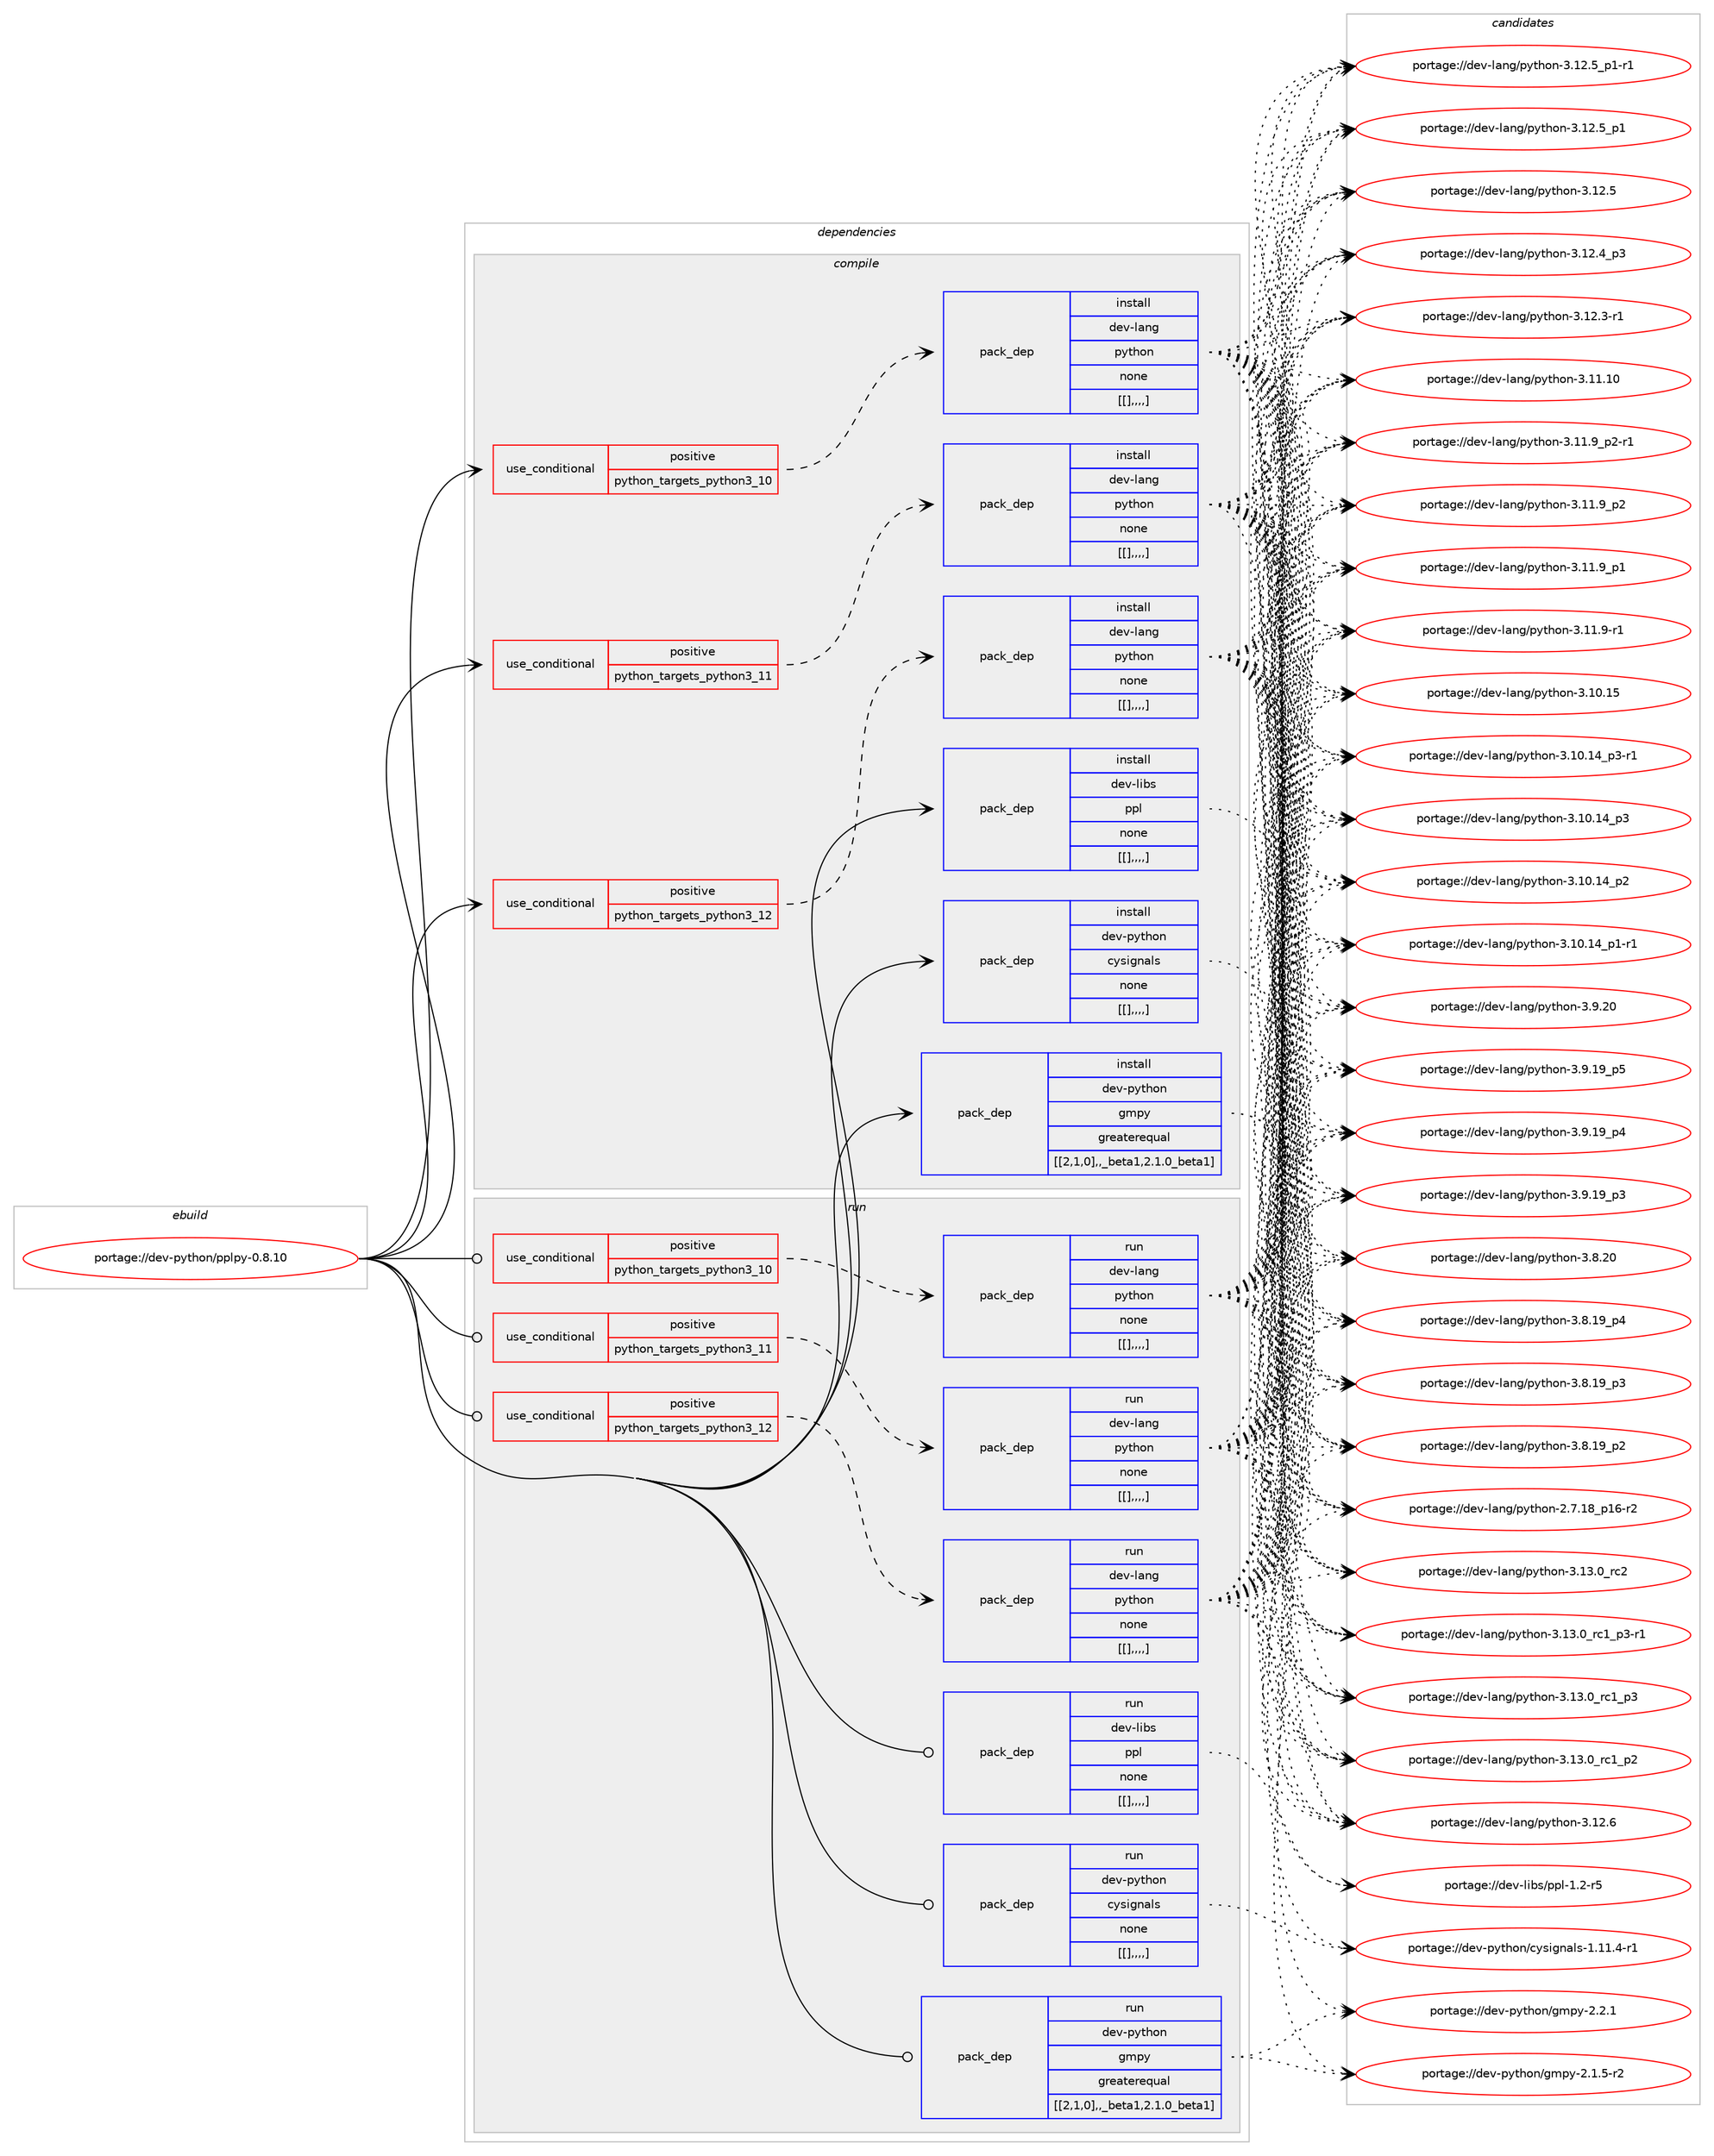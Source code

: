 digraph prolog {

# *************
# Graph options
# *************

newrank=true;
concentrate=true;
compound=true;
graph [rankdir=LR,fontname=Helvetica,fontsize=10,ranksep=1.5];#, ranksep=2.5, nodesep=0.2];
edge  [arrowhead=vee];
node  [fontname=Helvetica,fontsize=10];

# **********
# The ebuild
# **********

subgraph cluster_leftcol {
color=gray;
label=<<i>ebuild</i>>;
id [label="portage://dev-python/pplpy-0.8.10", color=red, width=4, href="../dev-python/pplpy-0.8.10.svg"];
}

# ****************
# The dependencies
# ****************

subgraph cluster_midcol {
color=gray;
label=<<i>dependencies</i>>;
subgraph cluster_compile {
fillcolor="#eeeeee";
style=filled;
label=<<i>compile</i>>;
subgraph cond36958 {
dependency156273 [label=<<TABLE BORDER="0" CELLBORDER="1" CELLSPACING="0" CELLPADDING="4"><TR><TD ROWSPAN="3" CELLPADDING="10">use_conditional</TD></TR><TR><TD>positive</TD></TR><TR><TD>python_targets_python3_10</TD></TR></TABLE>>, shape=none, color=red];
subgraph pack118095 {
dependency156274 [label=<<TABLE BORDER="0" CELLBORDER="1" CELLSPACING="0" CELLPADDING="4" WIDTH="220"><TR><TD ROWSPAN="6" CELLPADDING="30">pack_dep</TD></TR><TR><TD WIDTH="110">install</TD></TR><TR><TD>dev-lang</TD></TR><TR><TD>python</TD></TR><TR><TD>none</TD></TR><TR><TD>[[],,,,]</TD></TR></TABLE>>, shape=none, color=blue];
}
dependency156273:e -> dependency156274:w [weight=20,style="dashed",arrowhead="vee"];
}
id:e -> dependency156273:w [weight=20,style="solid",arrowhead="vee"];
subgraph cond36959 {
dependency156275 [label=<<TABLE BORDER="0" CELLBORDER="1" CELLSPACING="0" CELLPADDING="4"><TR><TD ROWSPAN="3" CELLPADDING="10">use_conditional</TD></TR><TR><TD>positive</TD></TR><TR><TD>python_targets_python3_11</TD></TR></TABLE>>, shape=none, color=red];
subgraph pack118096 {
dependency156276 [label=<<TABLE BORDER="0" CELLBORDER="1" CELLSPACING="0" CELLPADDING="4" WIDTH="220"><TR><TD ROWSPAN="6" CELLPADDING="30">pack_dep</TD></TR><TR><TD WIDTH="110">install</TD></TR><TR><TD>dev-lang</TD></TR><TR><TD>python</TD></TR><TR><TD>none</TD></TR><TR><TD>[[],,,,]</TD></TR></TABLE>>, shape=none, color=blue];
}
dependency156275:e -> dependency156276:w [weight=20,style="dashed",arrowhead="vee"];
}
id:e -> dependency156275:w [weight=20,style="solid",arrowhead="vee"];
subgraph cond36960 {
dependency156277 [label=<<TABLE BORDER="0" CELLBORDER="1" CELLSPACING="0" CELLPADDING="4"><TR><TD ROWSPAN="3" CELLPADDING="10">use_conditional</TD></TR><TR><TD>positive</TD></TR><TR><TD>python_targets_python3_12</TD></TR></TABLE>>, shape=none, color=red];
subgraph pack118097 {
dependency156278 [label=<<TABLE BORDER="0" CELLBORDER="1" CELLSPACING="0" CELLPADDING="4" WIDTH="220"><TR><TD ROWSPAN="6" CELLPADDING="30">pack_dep</TD></TR><TR><TD WIDTH="110">install</TD></TR><TR><TD>dev-lang</TD></TR><TR><TD>python</TD></TR><TR><TD>none</TD></TR><TR><TD>[[],,,,]</TD></TR></TABLE>>, shape=none, color=blue];
}
dependency156277:e -> dependency156278:w [weight=20,style="dashed",arrowhead="vee"];
}
id:e -> dependency156277:w [weight=20,style="solid",arrowhead="vee"];
subgraph pack118098 {
dependency156279 [label=<<TABLE BORDER="0" CELLBORDER="1" CELLSPACING="0" CELLPADDING="4" WIDTH="220"><TR><TD ROWSPAN="6" CELLPADDING="30">pack_dep</TD></TR><TR><TD WIDTH="110">install</TD></TR><TR><TD>dev-libs</TD></TR><TR><TD>ppl</TD></TR><TR><TD>none</TD></TR><TR><TD>[[],,,,]</TD></TR></TABLE>>, shape=none, color=blue];
}
id:e -> dependency156279:w [weight=20,style="solid",arrowhead="vee"];
subgraph pack118099 {
dependency156280 [label=<<TABLE BORDER="0" CELLBORDER="1" CELLSPACING="0" CELLPADDING="4" WIDTH="220"><TR><TD ROWSPAN="6" CELLPADDING="30">pack_dep</TD></TR><TR><TD WIDTH="110">install</TD></TR><TR><TD>dev-python</TD></TR><TR><TD>cysignals</TD></TR><TR><TD>none</TD></TR><TR><TD>[[],,,,]</TD></TR></TABLE>>, shape=none, color=blue];
}
id:e -> dependency156280:w [weight=20,style="solid",arrowhead="vee"];
subgraph pack118100 {
dependency156281 [label=<<TABLE BORDER="0" CELLBORDER="1" CELLSPACING="0" CELLPADDING="4" WIDTH="220"><TR><TD ROWSPAN="6" CELLPADDING="30">pack_dep</TD></TR><TR><TD WIDTH="110">install</TD></TR><TR><TD>dev-python</TD></TR><TR><TD>gmpy</TD></TR><TR><TD>greaterequal</TD></TR><TR><TD>[[2,1,0],,_beta1,2.1.0_beta1]</TD></TR></TABLE>>, shape=none, color=blue];
}
id:e -> dependency156281:w [weight=20,style="solid",arrowhead="vee"];
}
subgraph cluster_compileandrun {
fillcolor="#eeeeee";
style=filled;
label=<<i>compile and run</i>>;
}
subgraph cluster_run {
fillcolor="#eeeeee";
style=filled;
label=<<i>run</i>>;
subgraph cond36961 {
dependency156282 [label=<<TABLE BORDER="0" CELLBORDER="1" CELLSPACING="0" CELLPADDING="4"><TR><TD ROWSPAN="3" CELLPADDING="10">use_conditional</TD></TR><TR><TD>positive</TD></TR><TR><TD>python_targets_python3_10</TD></TR></TABLE>>, shape=none, color=red];
subgraph pack118101 {
dependency156283 [label=<<TABLE BORDER="0" CELLBORDER="1" CELLSPACING="0" CELLPADDING="4" WIDTH="220"><TR><TD ROWSPAN="6" CELLPADDING="30">pack_dep</TD></TR><TR><TD WIDTH="110">run</TD></TR><TR><TD>dev-lang</TD></TR><TR><TD>python</TD></TR><TR><TD>none</TD></TR><TR><TD>[[],,,,]</TD></TR></TABLE>>, shape=none, color=blue];
}
dependency156282:e -> dependency156283:w [weight=20,style="dashed",arrowhead="vee"];
}
id:e -> dependency156282:w [weight=20,style="solid",arrowhead="odot"];
subgraph cond36962 {
dependency156284 [label=<<TABLE BORDER="0" CELLBORDER="1" CELLSPACING="0" CELLPADDING="4"><TR><TD ROWSPAN="3" CELLPADDING="10">use_conditional</TD></TR><TR><TD>positive</TD></TR><TR><TD>python_targets_python3_11</TD></TR></TABLE>>, shape=none, color=red];
subgraph pack118102 {
dependency156285 [label=<<TABLE BORDER="0" CELLBORDER="1" CELLSPACING="0" CELLPADDING="4" WIDTH="220"><TR><TD ROWSPAN="6" CELLPADDING="30">pack_dep</TD></TR><TR><TD WIDTH="110">run</TD></TR><TR><TD>dev-lang</TD></TR><TR><TD>python</TD></TR><TR><TD>none</TD></TR><TR><TD>[[],,,,]</TD></TR></TABLE>>, shape=none, color=blue];
}
dependency156284:e -> dependency156285:w [weight=20,style="dashed",arrowhead="vee"];
}
id:e -> dependency156284:w [weight=20,style="solid",arrowhead="odot"];
subgraph cond36963 {
dependency156286 [label=<<TABLE BORDER="0" CELLBORDER="1" CELLSPACING="0" CELLPADDING="4"><TR><TD ROWSPAN="3" CELLPADDING="10">use_conditional</TD></TR><TR><TD>positive</TD></TR><TR><TD>python_targets_python3_12</TD></TR></TABLE>>, shape=none, color=red];
subgraph pack118103 {
dependency156287 [label=<<TABLE BORDER="0" CELLBORDER="1" CELLSPACING="0" CELLPADDING="4" WIDTH="220"><TR><TD ROWSPAN="6" CELLPADDING="30">pack_dep</TD></TR><TR><TD WIDTH="110">run</TD></TR><TR><TD>dev-lang</TD></TR><TR><TD>python</TD></TR><TR><TD>none</TD></TR><TR><TD>[[],,,,]</TD></TR></TABLE>>, shape=none, color=blue];
}
dependency156286:e -> dependency156287:w [weight=20,style="dashed",arrowhead="vee"];
}
id:e -> dependency156286:w [weight=20,style="solid",arrowhead="odot"];
subgraph pack118104 {
dependency156288 [label=<<TABLE BORDER="0" CELLBORDER="1" CELLSPACING="0" CELLPADDING="4" WIDTH="220"><TR><TD ROWSPAN="6" CELLPADDING="30">pack_dep</TD></TR><TR><TD WIDTH="110">run</TD></TR><TR><TD>dev-libs</TD></TR><TR><TD>ppl</TD></TR><TR><TD>none</TD></TR><TR><TD>[[],,,,]</TD></TR></TABLE>>, shape=none, color=blue];
}
id:e -> dependency156288:w [weight=20,style="solid",arrowhead="odot"];
subgraph pack118105 {
dependency156289 [label=<<TABLE BORDER="0" CELLBORDER="1" CELLSPACING="0" CELLPADDING="4" WIDTH="220"><TR><TD ROWSPAN="6" CELLPADDING="30">pack_dep</TD></TR><TR><TD WIDTH="110">run</TD></TR><TR><TD>dev-python</TD></TR><TR><TD>cysignals</TD></TR><TR><TD>none</TD></TR><TR><TD>[[],,,,]</TD></TR></TABLE>>, shape=none, color=blue];
}
id:e -> dependency156289:w [weight=20,style="solid",arrowhead="odot"];
subgraph pack118106 {
dependency156290 [label=<<TABLE BORDER="0" CELLBORDER="1" CELLSPACING="0" CELLPADDING="4" WIDTH="220"><TR><TD ROWSPAN="6" CELLPADDING="30">pack_dep</TD></TR><TR><TD WIDTH="110">run</TD></TR><TR><TD>dev-python</TD></TR><TR><TD>gmpy</TD></TR><TR><TD>greaterequal</TD></TR><TR><TD>[[2,1,0],,_beta1,2.1.0_beta1]</TD></TR></TABLE>>, shape=none, color=blue];
}
id:e -> dependency156290:w [weight=20,style="solid",arrowhead="odot"];
}
}

# **************
# The candidates
# **************

subgraph cluster_choices {
rank=same;
color=gray;
label=<<i>candidates</i>>;

subgraph choice118095 {
color=black;
nodesep=1;
choice10010111845108971101034711212111610411111045514649514648951149950 [label="portage://dev-lang/python-3.13.0_rc2", color=red, width=4,href="../dev-lang/python-3.13.0_rc2.svg"];
choice1001011184510897110103471121211161041111104551464951464895114994995112514511449 [label="portage://dev-lang/python-3.13.0_rc1_p3-r1", color=red, width=4,href="../dev-lang/python-3.13.0_rc1_p3-r1.svg"];
choice100101118451089711010347112121116104111110455146495146489511499499511251 [label="portage://dev-lang/python-3.13.0_rc1_p3", color=red, width=4,href="../dev-lang/python-3.13.0_rc1_p3.svg"];
choice100101118451089711010347112121116104111110455146495146489511499499511250 [label="portage://dev-lang/python-3.13.0_rc1_p2", color=red, width=4,href="../dev-lang/python-3.13.0_rc1_p2.svg"];
choice10010111845108971101034711212111610411111045514649504654 [label="portage://dev-lang/python-3.12.6", color=red, width=4,href="../dev-lang/python-3.12.6.svg"];
choice1001011184510897110103471121211161041111104551464950465395112494511449 [label="portage://dev-lang/python-3.12.5_p1-r1", color=red, width=4,href="../dev-lang/python-3.12.5_p1-r1.svg"];
choice100101118451089711010347112121116104111110455146495046539511249 [label="portage://dev-lang/python-3.12.5_p1", color=red, width=4,href="../dev-lang/python-3.12.5_p1.svg"];
choice10010111845108971101034711212111610411111045514649504653 [label="portage://dev-lang/python-3.12.5", color=red, width=4,href="../dev-lang/python-3.12.5.svg"];
choice100101118451089711010347112121116104111110455146495046529511251 [label="portage://dev-lang/python-3.12.4_p3", color=red, width=4,href="../dev-lang/python-3.12.4_p3.svg"];
choice100101118451089711010347112121116104111110455146495046514511449 [label="portage://dev-lang/python-3.12.3-r1", color=red, width=4,href="../dev-lang/python-3.12.3-r1.svg"];
choice1001011184510897110103471121211161041111104551464949464948 [label="portage://dev-lang/python-3.11.10", color=red, width=4,href="../dev-lang/python-3.11.10.svg"];
choice1001011184510897110103471121211161041111104551464949465795112504511449 [label="portage://dev-lang/python-3.11.9_p2-r1", color=red, width=4,href="../dev-lang/python-3.11.9_p2-r1.svg"];
choice100101118451089711010347112121116104111110455146494946579511250 [label="portage://dev-lang/python-3.11.9_p2", color=red, width=4,href="../dev-lang/python-3.11.9_p2.svg"];
choice100101118451089711010347112121116104111110455146494946579511249 [label="portage://dev-lang/python-3.11.9_p1", color=red, width=4,href="../dev-lang/python-3.11.9_p1.svg"];
choice100101118451089711010347112121116104111110455146494946574511449 [label="portage://dev-lang/python-3.11.9-r1", color=red, width=4,href="../dev-lang/python-3.11.9-r1.svg"];
choice1001011184510897110103471121211161041111104551464948464953 [label="portage://dev-lang/python-3.10.15", color=red, width=4,href="../dev-lang/python-3.10.15.svg"];
choice100101118451089711010347112121116104111110455146494846495295112514511449 [label="portage://dev-lang/python-3.10.14_p3-r1", color=red, width=4,href="../dev-lang/python-3.10.14_p3-r1.svg"];
choice10010111845108971101034711212111610411111045514649484649529511251 [label="portage://dev-lang/python-3.10.14_p3", color=red, width=4,href="../dev-lang/python-3.10.14_p3.svg"];
choice10010111845108971101034711212111610411111045514649484649529511250 [label="portage://dev-lang/python-3.10.14_p2", color=red, width=4,href="../dev-lang/python-3.10.14_p2.svg"];
choice100101118451089711010347112121116104111110455146494846495295112494511449 [label="portage://dev-lang/python-3.10.14_p1-r1", color=red, width=4,href="../dev-lang/python-3.10.14_p1-r1.svg"];
choice10010111845108971101034711212111610411111045514657465048 [label="portage://dev-lang/python-3.9.20", color=red, width=4,href="../dev-lang/python-3.9.20.svg"];
choice100101118451089711010347112121116104111110455146574649579511253 [label="portage://dev-lang/python-3.9.19_p5", color=red, width=4,href="../dev-lang/python-3.9.19_p5.svg"];
choice100101118451089711010347112121116104111110455146574649579511252 [label="portage://dev-lang/python-3.9.19_p4", color=red, width=4,href="../dev-lang/python-3.9.19_p4.svg"];
choice100101118451089711010347112121116104111110455146574649579511251 [label="portage://dev-lang/python-3.9.19_p3", color=red, width=4,href="../dev-lang/python-3.9.19_p3.svg"];
choice10010111845108971101034711212111610411111045514656465048 [label="portage://dev-lang/python-3.8.20", color=red, width=4,href="../dev-lang/python-3.8.20.svg"];
choice100101118451089711010347112121116104111110455146564649579511252 [label="portage://dev-lang/python-3.8.19_p4", color=red, width=4,href="../dev-lang/python-3.8.19_p4.svg"];
choice100101118451089711010347112121116104111110455146564649579511251 [label="portage://dev-lang/python-3.8.19_p3", color=red, width=4,href="../dev-lang/python-3.8.19_p3.svg"];
choice100101118451089711010347112121116104111110455146564649579511250 [label="portage://dev-lang/python-3.8.19_p2", color=red, width=4,href="../dev-lang/python-3.8.19_p2.svg"];
choice100101118451089711010347112121116104111110455046554649569511249544511450 [label="portage://dev-lang/python-2.7.18_p16-r2", color=red, width=4,href="../dev-lang/python-2.7.18_p16-r2.svg"];
dependency156274:e -> choice10010111845108971101034711212111610411111045514649514648951149950:w [style=dotted,weight="100"];
dependency156274:e -> choice1001011184510897110103471121211161041111104551464951464895114994995112514511449:w [style=dotted,weight="100"];
dependency156274:e -> choice100101118451089711010347112121116104111110455146495146489511499499511251:w [style=dotted,weight="100"];
dependency156274:e -> choice100101118451089711010347112121116104111110455146495146489511499499511250:w [style=dotted,weight="100"];
dependency156274:e -> choice10010111845108971101034711212111610411111045514649504654:w [style=dotted,weight="100"];
dependency156274:e -> choice1001011184510897110103471121211161041111104551464950465395112494511449:w [style=dotted,weight="100"];
dependency156274:e -> choice100101118451089711010347112121116104111110455146495046539511249:w [style=dotted,weight="100"];
dependency156274:e -> choice10010111845108971101034711212111610411111045514649504653:w [style=dotted,weight="100"];
dependency156274:e -> choice100101118451089711010347112121116104111110455146495046529511251:w [style=dotted,weight="100"];
dependency156274:e -> choice100101118451089711010347112121116104111110455146495046514511449:w [style=dotted,weight="100"];
dependency156274:e -> choice1001011184510897110103471121211161041111104551464949464948:w [style=dotted,weight="100"];
dependency156274:e -> choice1001011184510897110103471121211161041111104551464949465795112504511449:w [style=dotted,weight="100"];
dependency156274:e -> choice100101118451089711010347112121116104111110455146494946579511250:w [style=dotted,weight="100"];
dependency156274:e -> choice100101118451089711010347112121116104111110455146494946579511249:w [style=dotted,weight="100"];
dependency156274:e -> choice100101118451089711010347112121116104111110455146494946574511449:w [style=dotted,weight="100"];
dependency156274:e -> choice1001011184510897110103471121211161041111104551464948464953:w [style=dotted,weight="100"];
dependency156274:e -> choice100101118451089711010347112121116104111110455146494846495295112514511449:w [style=dotted,weight="100"];
dependency156274:e -> choice10010111845108971101034711212111610411111045514649484649529511251:w [style=dotted,weight="100"];
dependency156274:e -> choice10010111845108971101034711212111610411111045514649484649529511250:w [style=dotted,weight="100"];
dependency156274:e -> choice100101118451089711010347112121116104111110455146494846495295112494511449:w [style=dotted,weight="100"];
dependency156274:e -> choice10010111845108971101034711212111610411111045514657465048:w [style=dotted,weight="100"];
dependency156274:e -> choice100101118451089711010347112121116104111110455146574649579511253:w [style=dotted,weight="100"];
dependency156274:e -> choice100101118451089711010347112121116104111110455146574649579511252:w [style=dotted,weight="100"];
dependency156274:e -> choice100101118451089711010347112121116104111110455146574649579511251:w [style=dotted,weight="100"];
dependency156274:e -> choice10010111845108971101034711212111610411111045514656465048:w [style=dotted,weight="100"];
dependency156274:e -> choice100101118451089711010347112121116104111110455146564649579511252:w [style=dotted,weight="100"];
dependency156274:e -> choice100101118451089711010347112121116104111110455146564649579511251:w [style=dotted,weight="100"];
dependency156274:e -> choice100101118451089711010347112121116104111110455146564649579511250:w [style=dotted,weight="100"];
dependency156274:e -> choice100101118451089711010347112121116104111110455046554649569511249544511450:w [style=dotted,weight="100"];
}
subgraph choice118096 {
color=black;
nodesep=1;
choice10010111845108971101034711212111610411111045514649514648951149950 [label="portage://dev-lang/python-3.13.0_rc2", color=red, width=4,href="../dev-lang/python-3.13.0_rc2.svg"];
choice1001011184510897110103471121211161041111104551464951464895114994995112514511449 [label="portage://dev-lang/python-3.13.0_rc1_p3-r1", color=red, width=4,href="../dev-lang/python-3.13.0_rc1_p3-r1.svg"];
choice100101118451089711010347112121116104111110455146495146489511499499511251 [label="portage://dev-lang/python-3.13.0_rc1_p3", color=red, width=4,href="../dev-lang/python-3.13.0_rc1_p3.svg"];
choice100101118451089711010347112121116104111110455146495146489511499499511250 [label="portage://dev-lang/python-3.13.0_rc1_p2", color=red, width=4,href="../dev-lang/python-3.13.0_rc1_p2.svg"];
choice10010111845108971101034711212111610411111045514649504654 [label="portage://dev-lang/python-3.12.6", color=red, width=4,href="../dev-lang/python-3.12.6.svg"];
choice1001011184510897110103471121211161041111104551464950465395112494511449 [label="portage://dev-lang/python-3.12.5_p1-r1", color=red, width=4,href="../dev-lang/python-3.12.5_p1-r1.svg"];
choice100101118451089711010347112121116104111110455146495046539511249 [label="portage://dev-lang/python-3.12.5_p1", color=red, width=4,href="../dev-lang/python-3.12.5_p1.svg"];
choice10010111845108971101034711212111610411111045514649504653 [label="portage://dev-lang/python-3.12.5", color=red, width=4,href="../dev-lang/python-3.12.5.svg"];
choice100101118451089711010347112121116104111110455146495046529511251 [label="portage://dev-lang/python-3.12.4_p3", color=red, width=4,href="../dev-lang/python-3.12.4_p3.svg"];
choice100101118451089711010347112121116104111110455146495046514511449 [label="portage://dev-lang/python-3.12.3-r1", color=red, width=4,href="../dev-lang/python-3.12.3-r1.svg"];
choice1001011184510897110103471121211161041111104551464949464948 [label="portage://dev-lang/python-3.11.10", color=red, width=4,href="../dev-lang/python-3.11.10.svg"];
choice1001011184510897110103471121211161041111104551464949465795112504511449 [label="portage://dev-lang/python-3.11.9_p2-r1", color=red, width=4,href="../dev-lang/python-3.11.9_p2-r1.svg"];
choice100101118451089711010347112121116104111110455146494946579511250 [label="portage://dev-lang/python-3.11.9_p2", color=red, width=4,href="../dev-lang/python-3.11.9_p2.svg"];
choice100101118451089711010347112121116104111110455146494946579511249 [label="portage://dev-lang/python-3.11.9_p1", color=red, width=4,href="../dev-lang/python-3.11.9_p1.svg"];
choice100101118451089711010347112121116104111110455146494946574511449 [label="portage://dev-lang/python-3.11.9-r1", color=red, width=4,href="../dev-lang/python-3.11.9-r1.svg"];
choice1001011184510897110103471121211161041111104551464948464953 [label="portage://dev-lang/python-3.10.15", color=red, width=4,href="../dev-lang/python-3.10.15.svg"];
choice100101118451089711010347112121116104111110455146494846495295112514511449 [label="portage://dev-lang/python-3.10.14_p3-r1", color=red, width=4,href="../dev-lang/python-3.10.14_p3-r1.svg"];
choice10010111845108971101034711212111610411111045514649484649529511251 [label="portage://dev-lang/python-3.10.14_p3", color=red, width=4,href="../dev-lang/python-3.10.14_p3.svg"];
choice10010111845108971101034711212111610411111045514649484649529511250 [label="portage://dev-lang/python-3.10.14_p2", color=red, width=4,href="../dev-lang/python-3.10.14_p2.svg"];
choice100101118451089711010347112121116104111110455146494846495295112494511449 [label="portage://dev-lang/python-3.10.14_p1-r1", color=red, width=4,href="../dev-lang/python-3.10.14_p1-r1.svg"];
choice10010111845108971101034711212111610411111045514657465048 [label="portage://dev-lang/python-3.9.20", color=red, width=4,href="../dev-lang/python-3.9.20.svg"];
choice100101118451089711010347112121116104111110455146574649579511253 [label="portage://dev-lang/python-3.9.19_p5", color=red, width=4,href="../dev-lang/python-3.9.19_p5.svg"];
choice100101118451089711010347112121116104111110455146574649579511252 [label="portage://dev-lang/python-3.9.19_p4", color=red, width=4,href="../dev-lang/python-3.9.19_p4.svg"];
choice100101118451089711010347112121116104111110455146574649579511251 [label="portage://dev-lang/python-3.9.19_p3", color=red, width=4,href="../dev-lang/python-3.9.19_p3.svg"];
choice10010111845108971101034711212111610411111045514656465048 [label="portage://dev-lang/python-3.8.20", color=red, width=4,href="../dev-lang/python-3.8.20.svg"];
choice100101118451089711010347112121116104111110455146564649579511252 [label="portage://dev-lang/python-3.8.19_p4", color=red, width=4,href="../dev-lang/python-3.8.19_p4.svg"];
choice100101118451089711010347112121116104111110455146564649579511251 [label="portage://dev-lang/python-3.8.19_p3", color=red, width=4,href="../dev-lang/python-3.8.19_p3.svg"];
choice100101118451089711010347112121116104111110455146564649579511250 [label="portage://dev-lang/python-3.8.19_p2", color=red, width=4,href="../dev-lang/python-3.8.19_p2.svg"];
choice100101118451089711010347112121116104111110455046554649569511249544511450 [label="portage://dev-lang/python-2.7.18_p16-r2", color=red, width=4,href="../dev-lang/python-2.7.18_p16-r2.svg"];
dependency156276:e -> choice10010111845108971101034711212111610411111045514649514648951149950:w [style=dotted,weight="100"];
dependency156276:e -> choice1001011184510897110103471121211161041111104551464951464895114994995112514511449:w [style=dotted,weight="100"];
dependency156276:e -> choice100101118451089711010347112121116104111110455146495146489511499499511251:w [style=dotted,weight="100"];
dependency156276:e -> choice100101118451089711010347112121116104111110455146495146489511499499511250:w [style=dotted,weight="100"];
dependency156276:e -> choice10010111845108971101034711212111610411111045514649504654:w [style=dotted,weight="100"];
dependency156276:e -> choice1001011184510897110103471121211161041111104551464950465395112494511449:w [style=dotted,weight="100"];
dependency156276:e -> choice100101118451089711010347112121116104111110455146495046539511249:w [style=dotted,weight="100"];
dependency156276:e -> choice10010111845108971101034711212111610411111045514649504653:w [style=dotted,weight="100"];
dependency156276:e -> choice100101118451089711010347112121116104111110455146495046529511251:w [style=dotted,weight="100"];
dependency156276:e -> choice100101118451089711010347112121116104111110455146495046514511449:w [style=dotted,weight="100"];
dependency156276:e -> choice1001011184510897110103471121211161041111104551464949464948:w [style=dotted,weight="100"];
dependency156276:e -> choice1001011184510897110103471121211161041111104551464949465795112504511449:w [style=dotted,weight="100"];
dependency156276:e -> choice100101118451089711010347112121116104111110455146494946579511250:w [style=dotted,weight="100"];
dependency156276:e -> choice100101118451089711010347112121116104111110455146494946579511249:w [style=dotted,weight="100"];
dependency156276:e -> choice100101118451089711010347112121116104111110455146494946574511449:w [style=dotted,weight="100"];
dependency156276:e -> choice1001011184510897110103471121211161041111104551464948464953:w [style=dotted,weight="100"];
dependency156276:e -> choice100101118451089711010347112121116104111110455146494846495295112514511449:w [style=dotted,weight="100"];
dependency156276:e -> choice10010111845108971101034711212111610411111045514649484649529511251:w [style=dotted,weight="100"];
dependency156276:e -> choice10010111845108971101034711212111610411111045514649484649529511250:w [style=dotted,weight="100"];
dependency156276:e -> choice100101118451089711010347112121116104111110455146494846495295112494511449:w [style=dotted,weight="100"];
dependency156276:e -> choice10010111845108971101034711212111610411111045514657465048:w [style=dotted,weight="100"];
dependency156276:e -> choice100101118451089711010347112121116104111110455146574649579511253:w [style=dotted,weight="100"];
dependency156276:e -> choice100101118451089711010347112121116104111110455146574649579511252:w [style=dotted,weight="100"];
dependency156276:e -> choice100101118451089711010347112121116104111110455146574649579511251:w [style=dotted,weight="100"];
dependency156276:e -> choice10010111845108971101034711212111610411111045514656465048:w [style=dotted,weight="100"];
dependency156276:e -> choice100101118451089711010347112121116104111110455146564649579511252:w [style=dotted,weight="100"];
dependency156276:e -> choice100101118451089711010347112121116104111110455146564649579511251:w [style=dotted,weight="100"];
dependency156276:e -> choice100101118451089711010347112121116104111110455146564649579511250:w [style=dotted,weight="100"];
dependency156276:e -> choice100101118451089711010347112121116104111110455046554649569511249544511450:w [style=dotted,weight="100"];
}
subgraph choice118097 {
color=black;
nodesep=1;
choice10010111845108971101034711212111610411111045514649514648951149950 [label="portage://dev-lang/python-3.13.0_rc2", color=red, width=4,href="../dev-lang/python-3.13.0_rc2.svg"];
choice1001011184510897110103471121211161041111104551464951464895114994995112514511449 [label="portage://dev-lang/python-3.13.0_rc1_p3-r1", color=red, width=4,href="../dev-lang/python-3.13.0_rc1_p3-r1.svg"];
choice100101118451089711010347112121116104111110455146495146489511499499511251 [label="portage://dev-lang/python-3.13.0_rc1_p3", color=red, width=4,href="../dev-lang/python-3.13.0_rc1_p3.svg"];
choice100101118451089711010347112121116104111110455146495146489511499499511250 [label="portage://dev-lang/python-3.13.0_rc1_p2", color=red, width=4,href="../dev-lang/python-3.13.0_rc1_p2.svg"];
choice10010111845108971101034711212111610411111045514649504654 [label="portage://dev-lang/python-3.12.6", color=red, width=4,href="../dev-lang/python-3.12.6.svg"];
choice1001011184510897110103471121211161041111104551464950465395112494511449 [label="portage://dev-lang/python-3.12.5_p1-r1", color=red, width=4,href="../dev-lang/python-3.12.5_p1-r1.svg"];
choice100101118451089711010347112121116104111110455146495046539511249 [label="portage://dev-lang/python-3.12.5_p1", color=red, width=4,href="../dev-lang/python-3.12.5_p1.svg"];
choice10010111845108971101034711212111610411111045514649504653 [label="portage://dev-lang/python-3.12.5", color=red, width=4,href="../dev-lang/python-3.12.5.svg"];
choice100101118451089711010347112121116104111110455146495046529511251 [label="portage://dev-lang/python-3.12.4_p3", color=red, width=4,href="../dev-lang/python-3.12.4_p3.svg"];
choice100101118451089711010347112121116104111110455146495046514511449 [label="portage://dev-lang/python-3.12.3-r1", color=red, width=4,href="../dev-lang/python-3.12.3-r1.svg"];
choice1001011184510897110103471121211161041111104551464949464948 [label="portage://dev-lang/python-3.11.10", color=red, width=4,href="../dev-lang/python-3.11.10.svg"];
choice1001011184510897110103471121211161041111104551464949465795112504511449 [label="portage://dev-lang/python-3.11.9_p2-r1", color=red, width=4,href="../dev-lang/python-3.11.9_p2-r1.svg"];
choice100101118451089711010347112121116104111110455146494946579511250 [label="portage://dev-lang/python-3.11.9_p2", color=red, width=4,href="../dev-lang/python-3.11.9_p2.svg"];
choice100101118451089711010347112121116104111110455146494946579511249 [label="portage://dev-lang/python-3.11.9_p1", color=red, width=4,href="../dev-lang/python-3.11.9_p1.svg"];
choice100101118451089711010347112121116104111110455146494946574511449 [label="portage://dev-lang/python-3.11.9-r1", color=red, width=4,href="../dev-lang/python-3.11.9-r1.svg"];
choice1001011184510897110103471121211161041111104551464948464953 [label="portage://dev-lang/python-3.10.15", color=red, width=4,href="../dev-lang/python-3.10.15.svg"];
choice100101118451089711010347112121116104111110455146494846495295112514511449 [label="portage://dev-lang/python-3.10.14_p3-r1", color=red, width=4,href="../dev-lang/python-3.10.14_p3-r1.svg"];
choice10010111845108971101034711212111610411111045514649484649529511251 [label="portage://dev-lang/python-3.10.14_p3", color=red, width=4,href="../dev-lang/python-3.10.14_p3.svg"];
choice10010111845108971101034711212111610411111045514649484649529511250 [label="portage://dev-lang/python-3.10.14_p2", color=red, width=4,href="../dev-lang/python-3.10.14_p2.svg"];
choice100101118451089711010347112121116104111110455146494846495295112494511449 [label="portage://dev-lang/python-3.10.14_p1-r1", color=red, width=4,href="../dev-lang/python-3.10.14_p1-r1.svg"];
choice10010111845108971101034711212111610411111045514657465048 [label="portage://dev-lang/python-3.9.20", color=red, width=4,href="../dev-lang/python-3.9.20.svg"];
choice100101118451089711010347112121116104111110455146574649579511253 [label="portage://dev-lang/python-3.9.19_p5", color=red, width=4,href="../dev-lang/python-3.9.19_p5.svg"];
choice100101118451089711010347112121116104111110455146574649579511252 [label="portage://dev-lang/python-3.9.19_p4", color=red, width=4,href="../dev-lang/python-3.9.19_p4.svg"];
choice100101118451089711010347112121116104111110455146574649579511251 [label="portage://dev-lang/python-3.9.19_p3", color=red, width=4,href="../dev-lang/python-3.9.19_p3.svg"];
choice10010111845108971101034711212111610411111045514656465048 [label="portage://dev-lang/python-3.8.20", color=red, width=4,href="../dev-lang/python-3.8.20.svg"];
choice100101118451089711010347112121116104111110455146564649579511252 [label="portage://dev-lang/python-3.8.19_p4", color=red, width=4,href="../dev-lang/python-3.8.19_p4.svg"];
choice100101118451089711010347112121116104111110455146564649579511251 [label="portage://dev-lang/python-3.8.19_p3", color=red, width=4,href="../dev-lang/python-3.8.19_p3.svg"];
choice100101118451089711010347112121116104111110455146564649579511250 [label="portage://dev-lang/python-3.8.19_p2", color=red, width=4,href="../dev-lang/python-3.8.19_p2.svg"];
choice100101118451089711010347112121116104111110455046554649569511249544511450 [label="portage://dev-lang/python-2.7.18_p16-r2", color=red, width=4,href="../dev-lang/python-2.7.18_p16-r2.svg"];
dependency156278:e -> choice10010111845108971101034711212111610411111045514649514648951149950:w [style=dotted,weight="100"];
dependency156278:e -> choice1001011184510897110103471121211161041111104551464951464895114994995112514511449:w [style=dotted,weight="100"];
dependency156278:e -> choice100101118451089711010347112121116104111110455146495146489511499499511251:w [style=dotted,weight="100"];
dependency156278:e -> choice100101118451089711010347112121116104111110455146495146489511499499511250:w [style=dotted,weight="100"];
dependency156278:e -> choice10010111845108971101034711212111610411111045514649504654:w [style=dotted,weight="100"];
dependency156278:e -> choice1001011184510897110103471121211161041111104551464950465395112494511449:w [style=dotted,weight="100"];
dependency156278:e -> choice100101118451089711010347112121116104111110455146495046539511249:w [style=dotted,weight="100"];
dependency156278:e -> choice10010111845108971101034711212111610411111045514649504653:w [style=dotted,weight="100"];
dependency156278:e -> choice100101118451089711010347112121116104111110455146495046529511251:w [style=dotted,weight="100"];
dependency156278:e -> choice100101118451089711010347112121116104111110455146495046514511449:w [style=dotted,weight="100"];
dependency156278:e -> choice1001011184510897110103471121211161041111104551464949464948:w [style=dotted,weight="100"];
dependency156278:e -> choice1001011184510897110103471121211161041111104551464949465795112504511449:w [style=dotted,weight="100"];
dependency156278:e -> choice100101118451089711010347112121116104111110455146494946579511250:w [style=dotted,weight="100"];
dependency156278:e -> choice100101118451089711010347112121116104111110455146494946579511249:w [style=dotted,weight="100"];
dependency156278:e -> choice100101118451089711010347112121116104111110455146494946574511449:w [style=dotted,weight="100"];
dependency156278:e -> choice1001011184510897110103471121211161041111104551464948464953:w [style=dotted,weight="100"];
dependency156278:e -> choice100101118451089711010347112121116104111110455146494846495295112514511449:w [style=dotted,weight="100"];
dependency156278:e -> choice10010111845108971101034711212111610411111045514649484649529511251:w [style=dotted,weight="100"];
dependency156278:e -> choice10010111845108971101034711212111610411111045514649484649529511250:w [style=dotted,weight="100"];
dependency156278:e -> choice100101118451089711010347112121116104111110455146494846495295112494511449:w [style=dotted,weight="100"];
dependency156278:e -> choice10010111845108971101034711212111610411111045514657465048:w [style=dotted,weight="100"];
dependency156278:e -> choice100101118451089711010347112121116104111110455146574649579511253:w [style=dotted,weight="100"];
dependency156278:e -> choice100101118451089711010347112121116104111110455146574649579511252:w [style=dotted,weight="100"];
dependency156278:e -> choice100101118451089711010347112121116104111110455146574649579511251:w [style=dotted,weight="100"];
dependency156278:e -> choice10010111845108971101034711212111610411111045514656465048:w [style=dotted,weight="100"];
dependency156278:e -> choice100101118451089711010347112121116104111110455146564649579511252:w [style=dotted,weight="100"];
dependency156278:e -> choice100101118451089711010347112121116104111110455146564649579511251:w [style=dotted,weight="100"];
dependency156278:e -> choice100101118451089711010347112121116104111110455146564649579511250:w [style=dotted,weight="100"];
dependency156278:e -> choice100101118451089711010347112121116104111110455046554649569511249544511450:w [style=dotted,weight="100"];
}
subgraph choice118098 {
color=black;
nodesep=1;
choice100101118451081059811547112112108454946504511453 [label="portage://dev-libs/ppl-1.2-r5", color=red, width=4,href="../dev-libs/ppl-1.2-r5.svg"];
dependency156279:e -> choice100101118451081059811547112112108454946504511453:w [style=dotted,weight="100"];
}
subgraph choice118099 {
color=black;
nodesep=1;
choice10010111845112121116104111110479912111510510311097108115454946494946524511449 [label="portage://dev-python/cysignals-1.11.4-r1", color=red, width=4,href="../dev-python/cysignals-1.11.4-r1.svg"];
dependency156280:e -> choice10010111845112121116104111110479912111510510311097108115454946494946524511449:w [style=dotted,weight="100"];
}
subgraph choice118100 {
color=black;
nodesep=1;
choice1001011184511212111610411111047103109112121455046504649 [label="portage://dev-python/gmpy-2.2.1", color=red, width=4,href="../dev-python/gmpy-2.2.1.svg"];
choice10010111845112121116104111110471031091121214550464946534511450 [label="portage://dev-python/gmpy-2.1.5-r2", color=red, width=4,href="../dev-python/gmpy-2.1.5-r2.svg"];
dependency156281:e -> choice1001011184511212111610411111047103109112121455046504649:w [style=dotted,weight="100"];
dependency156281:e -> choice10010111845112121116104111110471031091121214550464946534511450:w [style=dotted,weight="100"];
}
subgraph choice118101 {
color=black;
nodesep=1;
choice10010111845108971101034711212111610411111045514649514648951149950 [label="portage://dev-lang/python-3.13.0_rc2", color=red, width=4,href="../dev-lang/python-3.13.0_rc2.svg"];
choice1001011184510897110103471121211161041111104551464951464895114994995112514511449 [label="portage://dev-lang/python-3.13.0_rc1_p3-r1", color=red, width=4,href="../dev-lang/python-3.13.0_rc1_p3-r1.svg"];
choice100101118451089711010347112121116104111110455146495146489511499499511251 [label="portage://dev-lang/python-3.13.0_rc1_p3", color=red, width=4,href="../dev-lang/python-3.13.0_rc1_p3.svg"];
choice100101118451089711010347112121116104111110455146495146489511499499511250 [label="portage://dev-lang/python-3.13.0_rc1_p2", color=red, width=4,href="../dev-lang/python-3.13.0_rc1_p2.svg"];
choice10010111845108971101034711212111610411111045514649504654 [label="portage://dev-lang/python-3.12.6", color=red, width=4,href="../dev-lang/python-3.12.6.svg"];
choice1001011184510897110103471121211161041111104551464950465395112494511449 [label="portage://dev-lang/python-3.12.5_p1-r1", color=red, width=4,href="../dev-lang/python-3.12.5_p1-r1.svg"];
choice100101118451089711010347112121116104111110455146495046539511249 [label="portage://dev-lang/python-3.12.5_p1", color=red, width=4,href="../dev-lang/python-3.12.5_p1.svg"];
choice10010111845108971101034711212111610411111045514649504653 [label="portage://dev-lang/python-3.12.5", color=red, width=4,href="../dev-lang/python-3.12.5.svg"];
choice100101118451089711010347112121116104111110455146495046529511251 [label="portage://dev-lang/python-3.12.4_p3", color=red, width=4,href="../dev-lang/python-3.12.4_p3.svg"];
choice100101118451089711010347112121116104111110455146495046514511449 [label="portage://dev-lang/python-3.12.3-r1", color=red, width=4,href="../dev-lang/python-3.12.3-r1.svg"];
choice1001011184510897110103471121211161041111104551464949464948 [label="portage://dev-lang/python-3.11.10", color=red, width=4,href="../dev-lang/python-3.11.10.svg"];
choice1001011184510897110103471121211161041111104551464949465795112504511449 [label="portage://dev-lang/python-3.11.9_p2-r1", color=red, width=4,href="../dev-lang/python-3.11.9_p2-r1.svg"];
choice100101118451089711010347112121116104111110455146494946579511250 [label="portage://dev-lang/python-3.11.9_p2", color=red, width=4,href="../dev-lang/python-3.11.9_p2.svg"];
choice100101118451089711010347112121116104111110455146494946579511249 [label="portage://dev-lang/python-3.11.9_p1", color=red, width=4,href="../dev-lang/python-3.11.9_p1.svg"];
choice100101118451089711010347112121116104111110455146494946574511449 [label="portage://dev-lang/python-3.11.9-r1", color=red, width=4,href="../dev-lang/python-3.11.9-r1.svg"];
choice1001011184510897110103471121211161041111104551464948464953 [label="portage://dev-lang/python-3.10.15", color=red, width=4,href="../dev-lang/python-3.10.15.svg"];
choice100101118451089711010347112121116104111110455146494846495295112514511449 [label="portage://dev-lang/python-3.10.14_p3-r1", color=red, width=4,href="../dev-lang/python-3.10.14_p3-r1.svg"];
choice10010111845108971101034711212111610411111045514649484649529511251 [label="portage://dev-lang/python-3.10.14_p3", color=red, width=4,href="../dev-lang/python-3.10.14_p3.svg"];
choice10010111845108971101034711212111610411111045514649484649529511250 [label="portage://dev-lang/python-3.10.14_p2", color=red, width=4,href="../dev-lang/python-3.10.14_p2.svg"];
choice100101118451089711010347112121116104111110455146494846495295112494511449 [label="portage://dev-lang/python-3.10.14_p1-r1", color=red, width=4,href="../dev-lang/python-3.10.14_p1-r1.svg"];
choice10010111845108971101034711212111610411111045514657465048 [label="portage://dev-lang/python-3.9.20", color=red, width=4,href="../dev-lang/python-3.9.20.svg"];
choice100101118451089711010347112121116104111110455146574649579511253 [label="portage://dev-lang/python-3.9.19_p5", color=red, width=4,href="../dev-lang/python-3.9.19_p5.svg"];
choice100101118451089711010347112121116104111110455146574649579511252 [label="portage://dev-lang/python-3.9.19_p4", color=red, width=4,href="../dev-lang/python-3.9.19_p4.svg"];
choice100101118451089711010347112121116104111110455146574649579511251 [label="portage://dev-lang/python-3.9.19_p3", color=red, width=4,href="../dev-lang/python-3.9.19_p3.svg"];
choice10010111845108971101034711212111610411111045514656465048 [label="portage://dev-lang/python-3.8.20", color=red, width=4,href="../dev-lang/python-3.8.20.svg"];
choice100101118451089711010347112121116104111110455146564649579511252 [label="portage://dev-lang/python-3.8.19_p4", color=red, width=4,href="../dev-lang/python-3.8.19_p4.svg"];
choice100101118451089711010347112121116104111110455146564649579511251 [label="portage://dev-lang/python-3.8.19_p3", color=red, width=4,href="../dev-lang/python-3.8.19_p3.svg"];
choice100101118451089711010347112121116104111110455146564649579511250 [label="portage://dev-lang/python-3.8.19_p2", color=red, width=4,href="../dev-lang/python-3.8.19_p2.svg"];
choice100101118451089711010347112121116104111110455046554649569511249544511450 [label="portage://dev-lang/python-2.7.18_p16-r2", color=red, width=4,href="../dev-lang/python-2.7.18_p16-r2.svg"];
dependency156283:e -> choice10010111845108971101034711212111610411111045514649514648951149950:w [style=dotted,weight="100"];
dependency156283:e -> choice1001011184510897110103471121211161041111104551464951464895114994995112514511449:w [style=dotted,weight="100"];
dependency156283:e -> choice100101118451089711010347112121116104111110455146495146489511499499511251:w [style=dotted,weight="100"];
dependency156283:e -> choice100101118451089711010347112121116104111110455146495146489511499499511250:w [style=dotted,weight="100"];
dependency156283:e -> choice10010111845108971101034711212111610411111045514649504654:w [style=dotted,weight="100"];
dependency156283:e -> choice1001011184510897110103471121211161041111104551464950465395112494511449:w [style=dotted,weight="100"];
dependency156283:e -> choice100101118451089711010347112121116104111110455146495046539511249:w [style=dotted,weight="100"];
dependency156283:e -> choice10010111845108971101034711212111610411111045514649504653:w [style=dotted,weight="100"];
dependency156283:e -> choice100101118451089711010347112121116104111110455146495046529511251:w [style=dotted,weight="100"];
dependency156283:e -> choice100101118451089711010347112121116104111110455146495046514511449:w [style=dotted,weight="100"];
dependency156283:e -> choice1001011184510897110103471121211161041111104551464949464948:w [style=dotted,weight="100"];
dependency156283:e -> choice1001011184510897110103471121211161041111104551464949465795112504511449:w [style=dotted,weight="100"];
dependency156283:e -> choice100101118451089711010347112121116104111110455146494946579511250:w [style=dotted,weight="100"];
dependency156283:e -> choice100101118451089711010347112121116104111110455146494946579511249:w [style=dotted,weight="100"];
dependency156283:e -> choice100101118451089711010347112121116104111110455146494946574511449:w [style=dotted,weight="100"];
dependency156283:e -> choice1001011184510897110103471121211161041111104551464948464953:w [style=dotted,weight="100"];
dependency156283:e -> choice100101118451089711010347112121116104111110455146494846495295112514511449:w [style=dotted,weight="100"];
dependency156283:e -> choice10010111845108971101034711212111610411111045514649484649529511251:w [style=dotted,weight="100"];
dependency156283:e -> choice10010111845108971101034711212111610411111045514649484649529511250:w [style=dotted,weight="100"];
dependency156283:e -> choice100101118451089711010347112121116104111110455146494846495295112494511449:w [style=dotted,weight="100"];
dependency156283:e -> choice10010111845108971101034711212111610411111045514657465048:w [style=dotted,weight="100"];
dependency156283:e -> choice100101118451089711010347112121116104111110455146574649579511253:w [style=dotted,weight="100"];
dependency156283:e -> choice100101118451089711010347112121116104111110455146574649579511252:w [style=dotted,weight="100"];
dependency156283:e -> choice100101118451089711010347112121116104111110455146574649579511251:w [style=dotted,weight="100"];
dependency156283:e -> choice10010111845108971101034711212111610411111045514656465048:w [style=dotted,weight="100"];
dependency156283:e -> choice100101118451089711010347112121116104111110455146564649579511252:w [style=dotted,weight="100"];
dependency156283:e -> choice100101118451089711010347112121116104111110455146564649579511251:w [style=dotted,weight="100"];
dependency156283:e -> choice100101118451089711010347112121116104111110455146564649579511250:w [style=dotted,weight="100"];
dependency156283:e -> choice100101118451089711010347112121116104111110455046554649569511249544511450:w [style=dotted,weight="100"];
}
subgraph choice118102 {
color=black;
nodesep=1;
choice10010111845108971101034711212111610411111045514649514648951149950 [label="portage://dev-lang/python-3.13.0_rc2", color=red, width=4,href="../dev-lang/python-3.13.0_rc2.svg"];
choice1001011184510897110103471121211161041111104551464951464895114994995112514511449 [label="portage://dev-lang/python-3.13.0_rc1_p3-r1", color=red, width=4,href="../dev-lang/python-3.13.0_rc1_p3-r1.svg"];
choice100101118451089711010347112121116104111110455146495146489511499499511251 [label="portage://dev-lang/python-3.13.0_rc1_p3", color=red, width=4,href="../dev-lang/python-3.13.0_rc1_p3.svg"];
choice100101118451089711010347112121116104111110455146495146489511499499511250 [label="portage://dev-lang/python-3.13.0_rc1_p2", color=red, width=4,href="../dev-lang/python-3.13.0_rc1_p2.svg"];
choice10010111845108971101034711212111610411111045514649504654 [label="portage://dev-lang/python-3.12.6", color=red, width=4,href="../dev-lang/python-3.12.6.svg"];
choice1001011184510897110103471121211161041111104551464950465395112494511449 [label="portage://dev-lang/python-3.12.5_p1-r1", color=red, width=4,href="../dev-lang/python-3.12.5_p1-r1.svg"];
choice100101118451089711010347112121116104111110455146495046539511249 [label="portage://dev-lang/python-3.12.5_p1", color=red, width=4,href="../dev-lang/python-3.12.5_p1.svg"];
choice10010111845108971101034711212111610411111045514649504653 [label="portage://dev-lang/python-3.12.5", color=red, width=4,href="../dev-lang/python-3.12.5.svg"];
choice100101118451089711010347112121116104111110455146495046529511251 [label="portage://dev-lang/python-3.12.4_p3", color=red, width=4,href="../dev-lang/python-3.12.4_p3.svg"];
choice100101118451089711010347112121116104111110455146495046514511449 [label="portage://dev-lang/python-3.12.3-r1", color=red, width=4,href="../dev-lang/python-3.12.3-r1.svg"];
choice1001011184510897110103471121211161041111104551464949464948 [label="portage://dev-lang/python-3.11.10", color=red, width=4,href="../dev-lang/python-3.11.10.svg"];
choice1001011184510897110103471121211161041111104551464949465795112504511449 [label="portage://dev-lang/python-3.11.9_p2-r1", color=red, width=4,href="../dev-lang/python-3.11.9_p2-r1.svg"];
choice100101118451089711010347112121116104111110455146494946579511250 [label="portage://dev-lang/python-3.11.9_p2", color=red, width=4,href="../dev-lang/python-3.11.9_p2.svg"];
choice100101118451089711010347112121116104111110455146494946579511249 [label="portage://dev-lang/python-3.11.9_p1", color=red, width=4,href="../dev-lang/python-3.11.9_p1.svg"];
choice100101118451089711010347112121116104111110455146494946574511449 [label="portage://dev-lang/python-3.11.9-r1", color=red, width=4,href="../dev-lang/python-3.11.9-r1.svg"];
choice1001011184510897110103471121211161041111104551464948464953 [label="portage://dev-lang/python-3.10.15", color=red, width=4,href="../dev-lang/python-3.10.15.svg"];
choice100101118451089711010347112121116104111110455146494846495295112514511449 [label="portage://dev-lang/python-3.10.14_p3-r1", color=red, width=4,href="../dev-lang/python-3.10.14_p3-r1.svg"];
choice10010111845108971101034711212111610411111045514649484649529511251 [label="portage://dev-lang/python-3.10.14_p3", color=red, width=4,href="../dev-lang/python-3.10.14_p3.svg"];
choice10010111845108971101034711212111610411111045514649484649529511250 [label="portage://dev-lang/python-3.10.14_p2", color=red, width=4,href="../dev-lang/python-3.10.14_p2.svg"];
choice100101118451089711010347112121116104111110455146494846495295112494511449 [label="portage://dev-lang/python-3.10.14_p1-r1", color=red, width=4,href="../dev-lang/python-3.10.14_p1-r1.svg"];
choice10010111845108971101034711212111610411111045514657465048 [label="portage://dev-lang/python-3.9.20", color=red, width=4,href="../dev-lang/python-3.9.20.svg"];
choice100101118451089711010347112121116104111110455146574649579511253 [label="portage://dev-lang/python-3.9.19_p5", color=red, width=4,href="../dev-lang/python-3.9.19_p5.svg"];
choice100101118451089711010347112121116104111110455146574649579511252 [label="portage://dev-lang/python-3.9.19_p4", color=red, width=4,href="../dev-lang/python-3.9.19_p4.svg"];
choice100101118451089711010347112121116104111110455146574649579511251 [label="portage://dev-lang/python-3.9.19_p3", color=red, width=4,href="../dev-lang/python-3.9.19_p3.svg"];
choice10010111845108971101034711212111610411111045514656465048 [label="portage://dev-lang/python-3.8.20", color=red, width=4,href="../dev-lang/python-3.8.20.svg"];
choice100101118451089711010347112121116104111110455146564649579511252 [label="portage://dev-lang/python-3.8.19_p4", color=red, width=4,href="../dev-lang/python-3.8.19_p4.svg"];
choice100101118451089711010347112121116104111110455146564649579511251 [label="portage://dev-lang/python-3.8.19_p3", color=red, width=4,href="../dev-lang/python-3.8.19_p3.svg"];
choice100101118451089711010347112121116104111110455146564649579511250 [label="portage://dev-lang/python-3.8.19_p2", color=red, width=4,href="../dev-lang/python-3.8.19_p2.svg"];
choice100101118451089711010347112121116104111110455046554649569511249544511450 [label="portage://dev-lang/python-2.7.18_p16-r2", color=red, width=4,href="../dev-lang/python-2.7.18_p16-r2.svg"];
dependency156285:e -> choice10010111845108971101034711212111610411111045514649514648951149950:w [style=dotted,weight="100"];
dependency156285:e -> choice1001011184510897110103471121211161041111104551464951464895114994995112514511449:w [style=dotted,weight="100"];
dependency156285:e -> choice100101118451089711010347112121116104111110455146495146489511499499511251:w [style=dotted,weight="100"];
dependency156285:e -> choice100101118451089711010347112121116104111110455146495146489511499499511250:w [style=dotted,weight="100"];
dependency156285:e -> choice10010111845108971101034711212111610411111045514649504654:w [style=dotted,weight="100"];
dependency156285:e -> choice1001011184510897110103471121211161041111104551464950465395112494511449:w [style=dotted,weight="100"];
dependency156285:e -> choice100101118451089711010347112121116104111110455146495046539511249:w [style=dotted,weight="100"];
dependency156285:e -> choice10010111845108971101034711212111610411111045514649504653:w [style=dotted,weight="100"];
dependency156285:e -> choice100101118451089711010347112121116104111110455146495046529511251:w [style=dotted,weight="100"];
dependency156285:e -> choice100101118451089711010347112121116104111110455146495046514511449:w [style=dotted,weight="100"];
dependency156285:e -> choice1001011184510897110103471121211161041111104551464949464948:w [style=dotted,weight="100"];
dependency156285:e -> choice1001011184510897110103471121211161041111104551464949465795112504511449:w [style=dotted,weight="100"];
dependency156285:e -> choice100101118451089711010347112121116104111110455146494946579511250:w [style=dotted,weight="100"];
dependency156285:e -> choice100101118451089711010347112121116104111110455146494946579511249:w [style=dotted,weight="100"];
dependency156285:e -> choice100101118451089711010347112121116104111110455146494946574511449:w [style=dotted,weight="100"];
dependency156285:e -> choice1001011184510897110103471121211161041111104551464948464953:w [style=dotted,weight="100"];
dependency156285:e -> choice100101118451089711010347112121116104111110455146494846495295112514511449:w [style=dotted,weight="100"];
dependency156285:e -> choice10010111845108971101034711212111610411111045514649484649529511251:w [style=dotted,weight="100"];
dependency156285:e -> choice10010111845108971101034711212111610411111045514649484649529511250:w [style=dotted,weight="100"];
dependency156285:e -> choice100101118451089711010347112121116104111110455146494846495295112494511449:w [style=dotted,weight="100"];
dependency156285:e -> choice10010111845108971101034711212111610411111045514657465048:w [style=dotted,weight="100"];
dependency156285:e -> choice100101118451089711010347112121116104111110455146574649579511253:w [style=dotted,weight="100"];
dependency156285:e -> choice100101118451089711010347112121116104111110455146574649579511252:w [style=dotted,weight="100"];
dependency156285:e -> choice100101118451089711010347112121116104111110455146574649579511251:w [style=dotted,weight="100"];
dependency156285:e -> choice10010111845108971101034711212111610411111045514656465048:w [style=dotted,weight="100"];
dependency156285:e -> choice100101118451089711010347112121116104111110455146564649579511252:w [style=dotted,weight="100"];
dependency156285:e -> choice100101118451089711010347112121116104111110455146564649579511251:w [style=dotted,weight="100"];
dependency156285:e -> choice100101118451089711010347112121116104111110455146564649579511250:w [style=dotted,weight="100"];
dependency156285:e -> choice100101118451089711010347112121116104111110455046554649569511249544511450:w [style=dotted,weight="100"];
}
subgraph choice118103 {
color=black;
nodesep=1;
choice10010111845108971101034711212111610411111045514649514648951149950 [label="portage://dev-lang/python-3.13.0_rc2", color=red, width=4,href="../dev-lang/python-3.13.0_rc2.svg"];
choice1001011184510897110103471121211161041111104551464951464895114994995112514511449 [label="portage://dev-lang/python-3.13.0_rc1_p3-r1", color=red, width=4,href="../dev-lang/python-3.13.0_rc1_p3-r1.svg"];
choice100101118451089711010347112121116104111110455146495146489511499499511251 [label="portage://dev-lang/python-3.13.0_rc1_p3", color=red, width=4,href="../dev-lang/python-3.13.0_rc1_p3.svg"];
choice100101118451089711010347112121116104111110455146495146489511499499511250 [label="portage://dev-lang/python-3.13.0_rc1_p2", color=red, width=4,href="../dev-lang/python-3.13.0_rc1_p2.svg"];
choice10010111845108971101034711212111610411111045514649504654 [label="portage://dev-lang/python-3.12.6", color=red, width=4,href="../dev-lang/python-3.12.6.svg"];
choice1001011184510897110103471121211161041111104551464950465395112494511449 [label="portage://dev-lang/python-3.12.5_p1-r1", color=red, width=4,href="../dev-lang/python-3.12.5_p1-r1.svg"];
choice100101118451089711010347112121116104111110455146495046539511249 [label="portage://dev-lang/python-3.12.5_p1", color=red, width=4,href="../dev-lang/python-3.12.5_p1.svg"];
choice10010111845108971101034711212111610411111045514649504653 [label="portage://dev-lang/python-3.12.5", color=red, width=4,href="../dev-lang/python-3.12.5.svg"];
choice100101118451089711010347112121116104111110455146495046529511251 [label="portage://dev-lang/python-3.12.4_p3", color=red, width=4,href="../dev-lang/python-3.12.4_p3.svg"];
choice100101118451089711010347112121116104111110455146495046514511449 [label="portage://dev-lang/python-3.12.3-r1", color=red, width=4,href="../dev-lang/python-3.12.3-r1.svg"];
choice1001011184510897110103471121211161041111104551464949464948 [label="portage://dev-lang/python-3.11.10", color=red, width=4,href="../dev-lang/python-3.11.10.svg"];
choice1001011184510897110103471121211161041111104551464949465795112504511449 [label="portage://dev-lang/python-3.11.9_p2-r1", color=red, width=4,href="../dev-lang/python-3.11.9_p2-r1.svg"];
choice100101118451089711010347112121116104111110455146494946579511250 [label="portage://dev-lang/python-3.11.9_p2", color=red, width=4,href="../dev-lang/python-3.11.9_p2.svg"];
choice100101118451089711010347112121116104111110455146494946579511249 [label="portage://dev-lang/python-3.11.9_p1", color=red, width=4,href="../dev-lang/python-3.11.9_p1.svg"];
choice100101118451089711010347112121116104111110455146494946574511449 [label="portage://dev-lang/python-3.11.9-r1", color=red, width=4,href="../dev-lang/python-3.11.9-r1.svg"];
choice1001011184510897110103471121211161041111104551464948464953 [label="portage://dev-lang/python-3.10.15", color=red, width=4,href="../dev-lang/python-3.10.15.svg"];
choice100101118451089711010347112121116104111110455146494846495295112514511449 [label="portage://dev-lang/python-3.10.14_p3-r1", color=red, width=4,href="../dev-lang/python-3.10.14_p3-r1.svg"];
choice10010111845108971101034711212111610411111045514649484649529511251 [label="portage://dev-lang/python-3.10.14_p3", color=red, width=4,href="../dev-lang/python-3.10.14_p3.svg"];
choice10010111845108971101034711212111610411111045514649484649529511250 [label="portage://dev-lang/python-3.10.14_p2", color=red, width=4,href="../dev-lang/python-3.10.14_p2.svg"];
choice100101118451089711010347112121116104111110455146494846495295112494511449 [label="portage://dev-lang/python-3.10.14_p1-r1", color=red, width=4,href="../dev-lang/python-3.10.14_p1-r1.svg"];
choice10010111845108971101034711212111610411111045514657465048 [label="portage://dev-lang/python-3.9.20", color=red, width=4,href="../dev-lang/python-3.9.20.svg"];
choice100101118451089711010347112121116104111110455146574649579511253 [label="portage://dev-lang/python-3.9.19_p5", color=red, width=4,href="../dev-lang/python-3.9.19_p5.svg"];
choice100101118451089711010347112121116104111110455146574649579511252 [label="portage://dev-lang/python-3.9.19_p4", color=red, width=4,href="../dev-lang/python-3.9.19_p4.svg"];
choice100101118451089711010347112121116104111110455146574649579511251 [label="portage://dev-lang/python-3.9.19_p3", color=red, width=4,href="../dev-lang/python-3.9.19_p3.svg"];
choice10010111845108971101034711212111610411111045514656465048 [label="portage://dev-lang/python-3.8.20", color=red, width=4,href="../dev-lang/python-3.8.20.svg"];
choice100101118451089711010347112121116104111110455146564649579511252 [label="portage://dev-lang/python-3.8.19_p4", color=red, width=4,href="../dev-lang/python-3.8.19_p4.svg"];
choice100101118451089711010347112121116104111110455146564649579511251 [label="portage://dev-lang/python-3.8.19_p3", color=red, width=4,href="../dev-lang/python-3.8.19_p3.svg"];
choice100101118451089711010347112121116104111110455146564649579511250 [label="portage://dev-lang/python-3.8.19_p2", color=red, width=4,href="../dev-lang/python-3.8.19_p2.svg"];
choice100101118451089711010347112121116104111110455046554649569511249544511450 [label="portage://dev-lang/python-2.7.18_p16-r2", color=red, width=4,href="../dev-lang/python-2.7.18_p16-r2.svg"];
dependency156287:e -> choice10010111845108971101034711212111610411111045514649514648951149950:w [style=dotted,weight="100"];
dependency156287:e -> choice1001011184510897110103471121211161041111104551464951464895114994995112514511449:w [style=dotted,weight="100"];
dependency156287:e -> choice100101118451089711010347112121116104111110455146495146489511499499511251:w [style=dotted,weight="100"];
dependency156287:e -> choice100101118451089711010347112121116104111110455146495146489511499499511250:w [style=dotted,weight="100"];
dependency156287:e -> choice10010111845108971101034711212111610411111045514649504654:w [style=dotted,weight="100"];
dependency156287:e -> choice1001011184510897110103471121211161041111104551464950465395112494511449:w [style=dotted,weight="100"];
dependency156287:e -> choice100101118451089711010347112121116104111110455146495046539511249:w [style=dotted,weight="100"];
dependency156287:e -> choice10010111845108971101034711212111610411111045514649504653:w [style=dotted,weight="100"];
dependency156287:e -> choice100101118451089711010347112121116104111110455146495046529511251:w [style=dotted,weight="100"];
dependency156287:e -> choice100101118451089711010347112121116104111110455146495046514511449:w [style=dotted,weight="100"];
dependency156287:e -> choice1001011184510897110103471121211161041111104551464949464948:w [style=dotted,weight="100"];
dependency156287:e -> choice1001011184510897110103471121211161041111104551464949465795112504511449:w [style=dotted,weight="100"];
dependency156287:e -> choice100101118451089711010347112121116104111110455146494946579511250:w [style=dotted,weight="100"];
dependency156287:e -> choice100101118451089711010347112121116104111110455146494946579511249:w [style=dotted,weight="100"];
dependency156287:e -> choice100101118451089711010347112121116104111110455146494946574511449:w [style=dotted,weight="100"];
dependency156287:e -> choice1001011184510897110103471121211161041111104551464948464953:w [style=dotted,weight="100"];
dependency156287:e -> choice100101118451089711010347112121116104111110455146494846495295112514511449:w [style=dotted,weight="100"];
dependency156287:e -> choice10010111845108971101034711212111610411111045514649484649529511251:w [style=dotted,weight="100"];
dependency156287:e -> choice10010111845108971101034711212111610411111045514649484649529511250:w [style=dotted,weight="100"];
dependency156287:e -> choice100101118451089711010347112121116104111110455146494846495295112494511449:w [style=dotted,weight="100"];
dependency156287:e -> choice10010111845108971101034711212111610411111045514657465048:w [style=dotted,weight="100"];
dependency156287:e -> choice100101118451089711010347112121116104111110455146574649579511253:w [style=dotted,weight="100"];
dependency156287:e -> choice100101118451089711010347112121116104111110455146574649579511252:w [style=dotted,weight="100"];
dependency156287:e -> choice100101118451089711010347112121116104111110455146574649579511251:w [style=dotted,weight="100"];
dependency156287:e -> choice10010111845108971101034711212111610411111045514656465048:w [style=dotted,weight="100"];
dependency156287:e -> choice100101118451089711010347112121116104111110455146564649579511252:w [style=dotted,weight="100"];
dependency156287:e -> choice100101118451089711010347112121116104111110455146564649579511251:w [style=dotted,weight="100"];
dependency156287:e -> choice100101118451089711010347112121116104111110455146564649579511250:w [style=dotted,weight="100"];
dependency156287:e -> choice100101118451089711010347112121116104111110455046554649569511249544511450:w [style=dotted,weight="100"];
}
subgraph choice118104 {
color=black;
nodesep=1;
choice100101118451081059811547112112108454946504511453 [label="portage://dev-libs/ppl-1.2-r5", color=red, width=4,href="../dev-libs/ppl-1.2-r5.svg"];
dependency156288:e -> choice100101118451081059811547112112108454946504511453:w [style=dotted,weight="100"];
}
subgraph choice118105 {
color=black;
nodesep=1;
choice10010111845112121116104111110479912111510510311097108115454946494946524511449 [label="portage://dev-python/cysignals-1.11.4-r1", color=red, width=4,href="../dev-python/cysignals-1.11.4-r1.svg"];
dependency156289:e -> choice10010111845112121116104111110479912111510510311097108115454946494946524511449:w [style=dotted,weight="100"];
}
subgraph choice118106 {
color=black;
nodesep=1;
choice1001011184511212111610411111047103109112121455046504649 [label="portage://dev-python/gmpy-2.2.1", color=red, width=4,href="../dev-python/gmpy-2.2.1.svg"];
choice10010111845112121116104111110471031091121214550464946534511450 [label="portage://dev-python/gmpy-2.1.5-r2", color=red, width=4,href="../dev-python/gmpy-2.1.5-r2.svg"];
dependency156290:e -> choice1001011184511212111610411111047103109112121455046504649:w [style=dotted,weight="100"];
dependency156290:e -> choice10010111845112121116104111110471031091121214550464946534511450:w [style=dotted,weight="100"];
}
}

}
